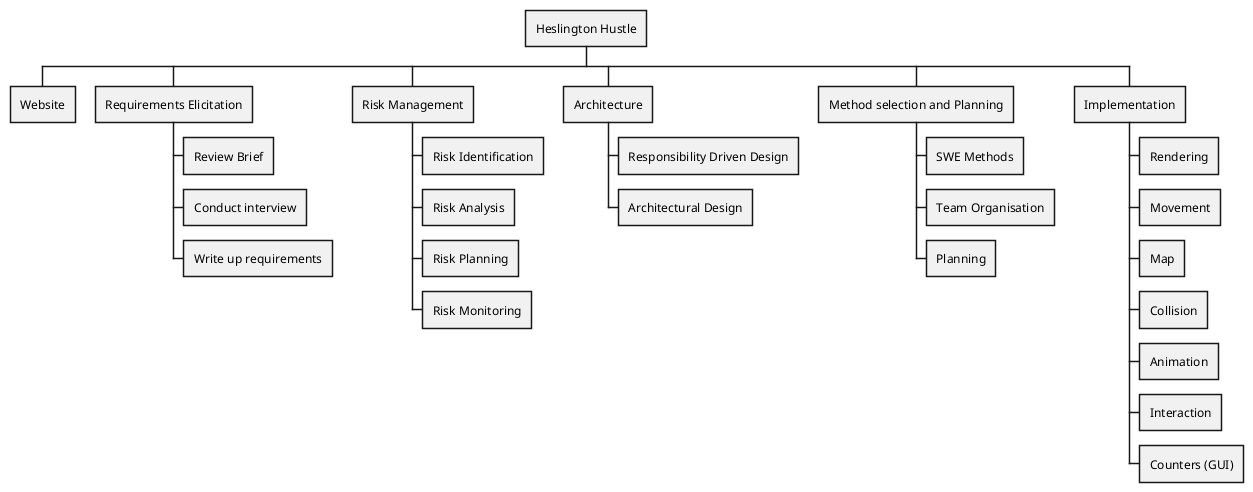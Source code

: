 @startwbs
* Heslington Hustle
** Website
** Requirements Elicitation
*** Review Brief
*** Conduct interview
*** Write up requirements
** Risk Management
*** Risk Identification
*** Risk Analysis
*** Risk Planning
*** Risk Monitoring
** Architecture
*** Responsibility Driven Design
*** Architectural Design
** Method selection and Planning
*** SWE Methods
*** Team Organisation
*** Planning
** Implementation
*** Rendering
*** Movement
*** Map
*** Collision
*** Animation
*** Interaction
*** Counters (GUI)
@endwbs